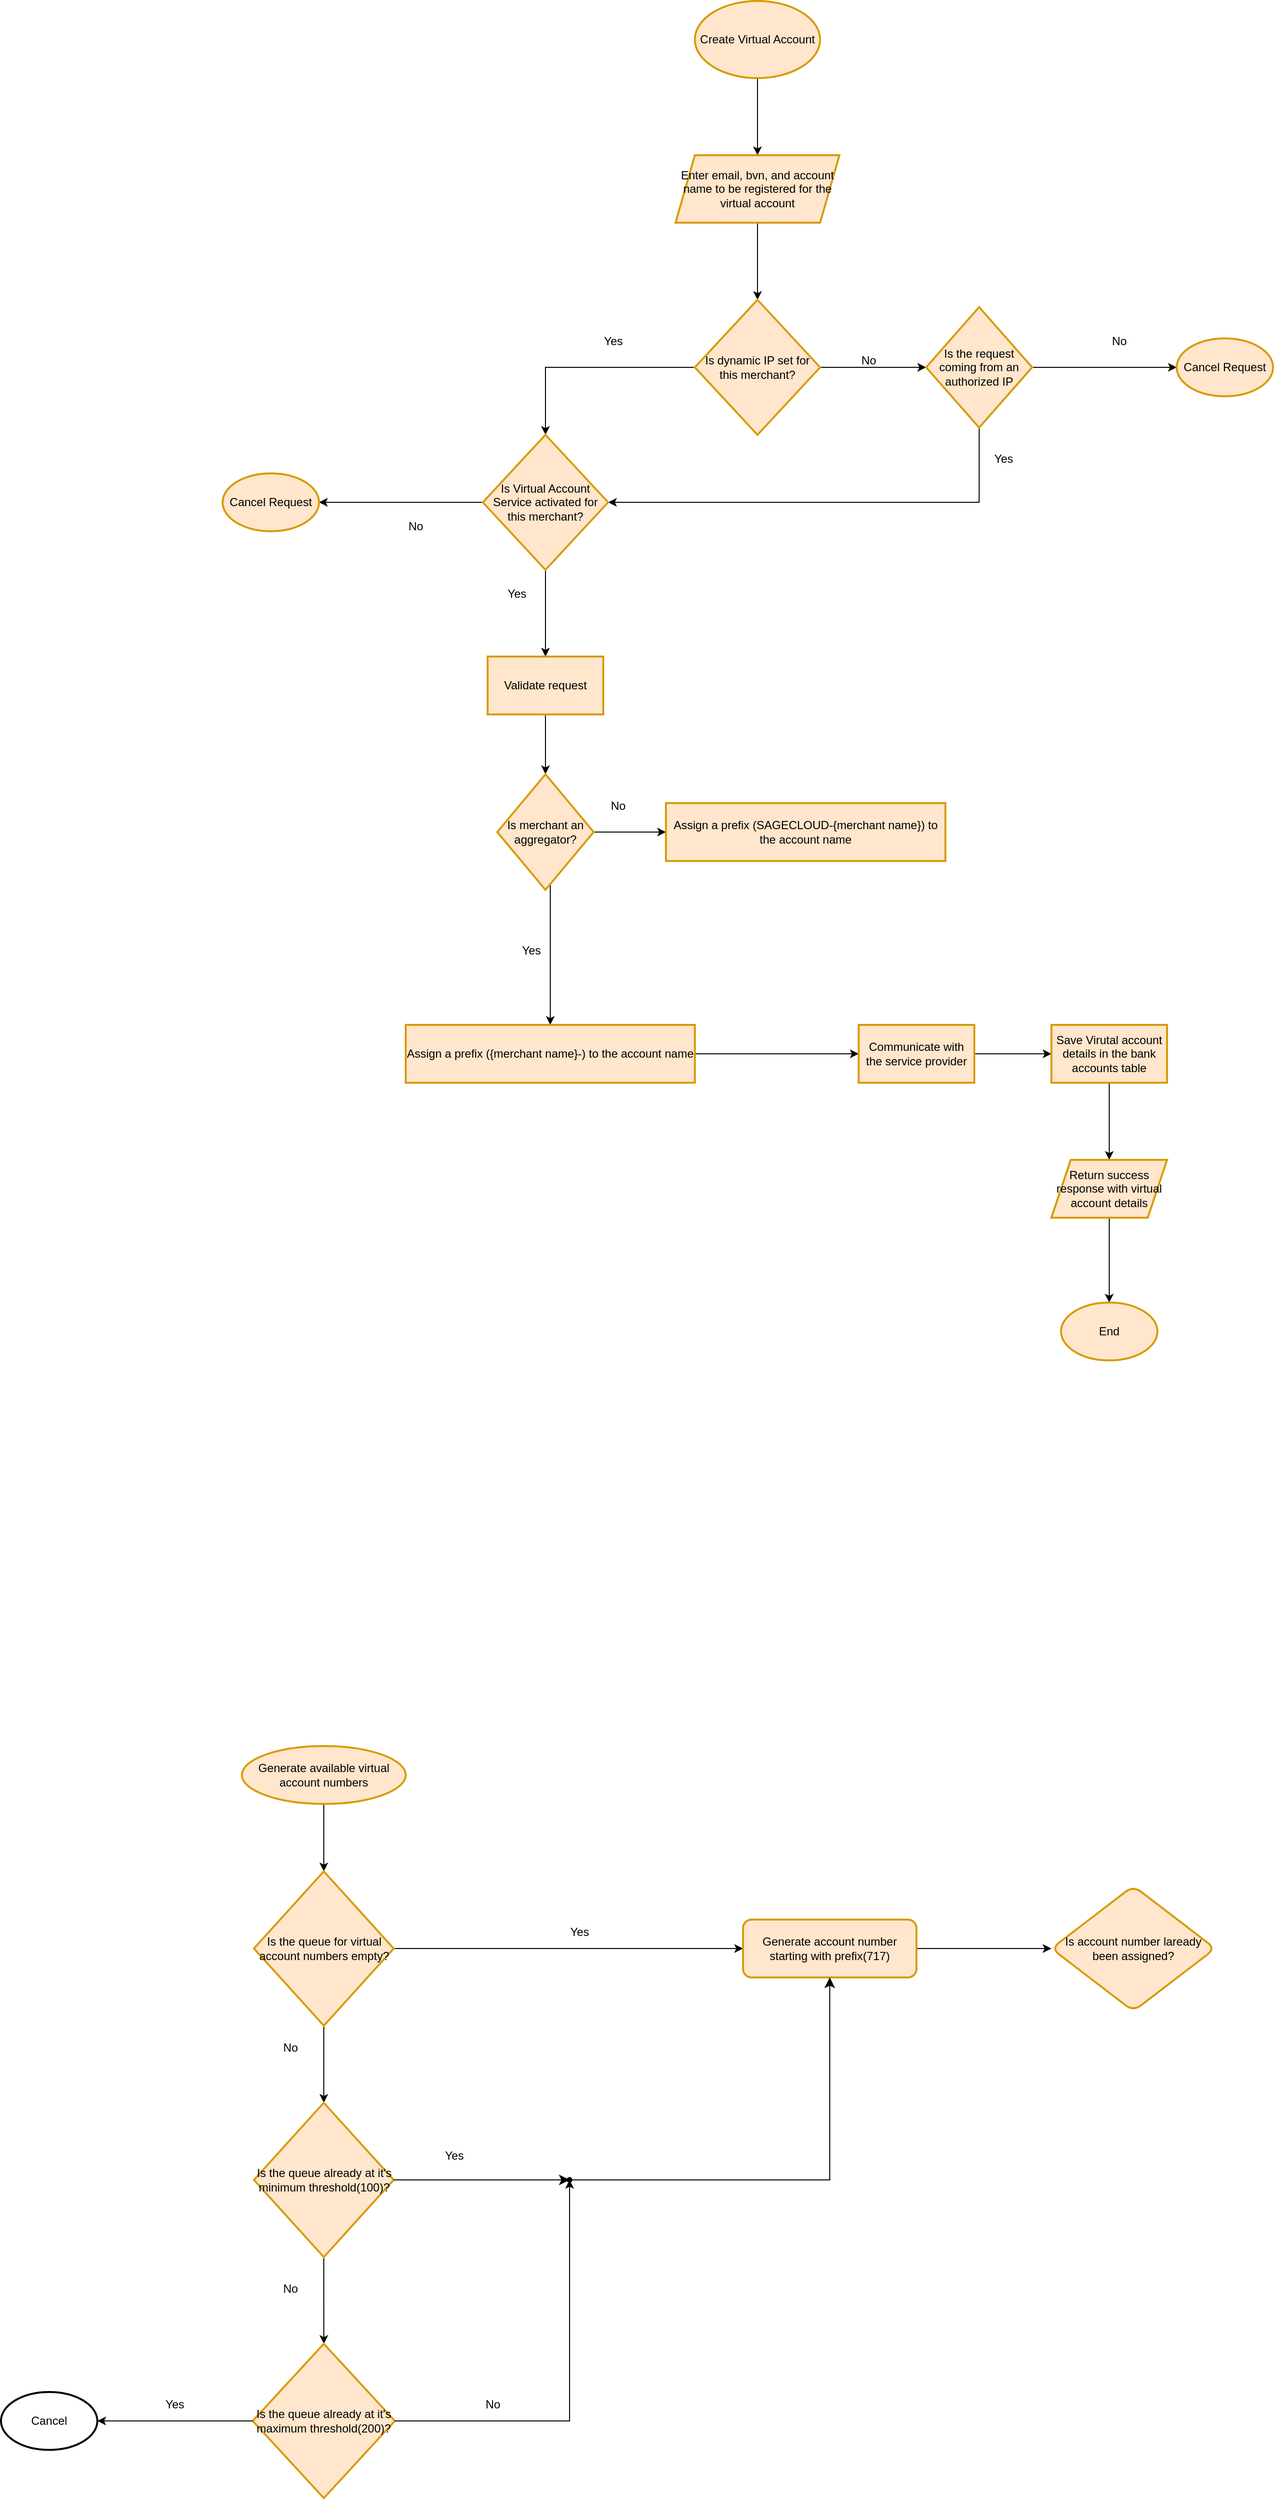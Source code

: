 <mxfile version="24.7.5">
  <diagram id="C5RBs43oDa-KdzZeNtuy" name="Page-1">
    <mxGraphModel dx="1831" dy="638" grid="1" gridSize="10" guides="1" tooltips="1" connect="1" arrows="1" fold="1" page="1" pageScale="1" pageWidth="827" pageHeight="1169" math="0" shadow="0">
      <root>
        <mxCell id="WIyWlLk6GJQsqaUBKTNV-0" />
        <mxCell id="WIyWlLk6GJQsqaUBKTNV-1" parent="WIyWlLk6GJQsqaUBKTNV-0" />
        <mxCell id="CTJq_3MHYrnL4A5J8H9I-27" value="" style="edgeStyle=orthogonalEdgeStyle;rounded=0;orthogonalLoop=1;jettySize=auto;html=1;" edge="1" parent="WIyWlLk6GJQsqaUBKTNV-1" source="CTJq_3MHYrnL4A5J8H9I-23" target="CTJq_3MHYrnL4A5J8H9I-26">
          <mxGeometry relative="1" as="geometry" />
        </mxCell>
        <mxCell id="CTJq_3MHYrnL4A5J8H9I-23" value="Create Virtual Account" style="strokeWidth=2;html=1;shape=mxgraph.flowchart.start_1;whiteSpace=wrap;fillColor=#ffe6cc;strokeColor=#d79b00;" vertex="1" parent="WIyWlLk6GJQsqaUBKTNV-1">
          <mxGeometry x="380" y="120" width="130" height="80" as="geometry" />
        </mxCell>
        <mxCell id="CTJq_3MHYrnL4A5J8H9I-29" value="" style="edgeStyle=orthogonalEdgeStyle;rounded=0;orthogonalLoop=1;jettySize=auto;html=1;" edge="1" parent="WIyWlLk6GJQsqaUBKTNV-1" source="CTJq_3MHYrnL4A5J8H9I-26" target="CTJq_3MHYrnL4A5J8H9I-28">
          <mxGeometry relative="1" as="geometry" />
        </mxCell>
        <mxCell id="CTJq_3MHYrnL4A5J8H9I-26" value="Enter email, bvn, and account name to be registered for the virtual account" style="shape=parallelogram;perimeter=parallelogramPerimeter;whiteSpace=wrap;html=1;fixedSize=1;strokeWidth=2;fillColor=#ffe6cc;strokeColor=#d79b00;" vertex="1" parent="WIyWlLk6GJQsqaUBKTNV-1">
          <mxGeometry x="360" y="280" width="170" height="70" as="geometry" />
        </mxCell>
        <mxCell id="CTJq_3MHYrnL4A5J8H9I-40" value="" style="edgeStyle=orthogonalEdgeStyle;rounded=0;orthogonalLoop=1;jettySize=auto;html=1;" edge="1" parent="WIyWlLk6GJQsqaUBKTNV-1" source="CTJq_3MHYrnL4A5J8H9I-28" target="CTJq_3MHYrnL4A5J8H9I-39">
          <mxGeometry relative="1" as="geometry" />
        </mxCell>
        <mxCell id="CTJq_3MHYrnL4A5J8H9I-58" value="" style="edgeStyle=orthogonalEdgeStyle;rounded=0;orthogonalLoop=1;jettySize=auto;html=1;" edge="1" parent="WIyWlLk6GJQsqaUBKTNV-1" source="CTJq_3MHYrnL4A5J8H9I-28" target="CTJq_3MHYrnL4A5J8H9I-57">
          <mxGeometry relative="1" as="geometry">
            <Array as="points">
              <mxPoint x="225" y="500" />
            </Array>
          </mxGeometry>
        </mxCell>
        <mxCell id="CTJq_3MHYrnL4A5J8H9I-28" value="Is dynamic IP set for this merchant?" style="rhombus;whiteSpace=wrap;html=1;fillColor=#ffe6cc;strokeColor=#d79b00;strokeWidth=2;" vertex="1" parent="WIyWlLk6GJQsqaUBKTNV-1">
          <mxGeometry x="380" y="430" width="130" height="140" as="geometry" />
        </mxCell>
        <mxCell id="CTJq_3MHYrnL4A5J8H9I-48" value="" style="edgeStyle=orthogonalEdgeStyle;rounded=0;orthogonalLoop=1;jettySize=auto;html=1;" edge="1" parent="WIyWlLk6GJQsqaUBKTNV-1" source="CTJq_3MHYrnL4A5J8H9I-39" target="CTJq_3MHYrnL4A5J8H9I-47">
          <mxGeometry relative="1" as="geometry" />
        </mxCell>
        <mxCell id="CTJq_3MHYrnL4A5J8H9I-62" value="" style="edgeStyle=orthogonalEdgeStyle;rounded=0;orthogonalLoop=1;jettySize=auto;html=1;entryX=1;entryY=0.5;entryDx=0;entryDy=0;" edge="1" parent="WIyWlLk6GJQsqaUBKTNV-1" source="CTJq_3MHYrnL4A5J8H9I-39" target="CTJq_3MHYrnL4A5J8H9I-57">
          <mxGeometry relative="1" as="geometry">
            <mxPoint x="675" y="675" as="targetPoint" />
            <Array as="points">
              <mxPoint x="675" y="640" />
              <mxPoint x="290" y="640" />
            </Array>
          </mxGeometry>
        </mxCell>
        <mxCell id="CTJq_3MHYrnL4A5J8H9I-39" value="Is the request coming from an authorized IP" style="rhombus;whiteSpace=wrap;html=1;fillColor=#ffe6cc;strokeColor=#d79b00;strokeWidth=2;" vertex="1" parent="WIyWlLk6GJQsqaUBKTNV-1">
          <mxGeometry x="620" y="437.5" width="110" height="125" as="geometry" />
        </mxCell>
        <mxCell id="CTJq_3MHYrnL4A5J8H9I-41" value="No&lt;div&gt;&lt;br&gt;&lt;/div&gt;" style="text;html=1;align=center;verticalAlign=middle;resizable=0;points=[];autosize=1;strokeColor=none;fillColor=none;" vertex="1" parent="WIyWlLk6GJQsqaUBKTNV-1">
          <mxGeometry x="540" y="480" width="40" height="40" as="geometry" />
        </mxCell>
        <mxCell id="CTJq_3MHYrnL4A5J8H9I-44" value="Yes" style="text;html=1;align=center;verticalAlign=middle;resizable=0;points=[];autosize=1;strokeColor=none;fillColor=none;" vertex="1" parent="WIyWlLk6GJQsqaUBKTNV-1">
          <mxGeometry x="275" y="458" width="40" height="30" as="geometry" />
        </mxCell>
        <mxCell id="CTJq_3MHYrnL4A5J8H9I-47" value="Cancel Request" style="strokeWidth=2;html=1;shape=mxgraph.flowchart.start_1;whiteSpace=wrap;fillColor=#ffe6cc;strokeColor=#d79b00;" vertex="1" parent="WIyWlLk6GJQsqaUBKTNV-1">
          <mxGeometry x="880" y="470" width="100" height="60" as="geometry" />
        </mxCell>
        <mxCell id="CTJq_3MHYrnL4A5J8H9I-141" value="" style="edgeStyle=orthogonalEdgeStyle;rounded=0;orthogonalLoop=1;jettySize=auto;html=1;entryX=0.5;entryY=0;entryDx=0;entryDy=0;" edge="1" parent="WIyWlLk6GJQsqaUBKTNV-1" source="CTJq_3MHYrnL4A5J8H9I-57" target="CTJq_3MHYrnL4A5J8H9I-129">
          <mxGeometry relative="1" as="geometry">
            <mxPoint x="225" y="1110" as="targetPoint" />
          </mxGeometry>
        </mxCell>
        <mxCell id="CTJq_3MHYrnL4A5J8H9I-144" value="" style="edgeStyle=orthogonalEdgeStyle;rounded=0;orthogonalLoop=1;jettySize=auto;html=1;entryX=1;entryY=0.5;entryDx=0;entryDy=0;entryPerimeter=0;" edge="1" parent="WIyWlLk6GJQsqaUBKTNV-1" source="CTJq_3MHYrnL4A5J8H9I-57" target="CTJq_3MHYrnL4A5J8H9I-146">
          <mxGeometry relative="1" as="geometry">
            <mxPoint x="100" y="920" as="targetPoint" />
          </mxGeometry>
        </mxCell>
        <mxCell id="CTJq_3MHYrnL4A5J8H9I-57" value="Is Virtual Account Service activated for this merchant?" style="rhombus;whiteSpace=wrap;html=1;fillColor=#ffe6cc;strokeColor=#d79b00;strokeWidth=2;" vertex="1" parent="WIyWlLk6GJQsqaUBKTNV-1">
          <mxGeometry x="160" y="570" width="130" height="140" as="geometry" />
        </mxCell>
        <mxCell id="CTJq_3MHYrnL4A5J8H9I-63" value="No" style="text;html=1;align=center;verticalAlign=middle;resizable=0;points=[];autosize=1;strokeColor=none;fillColor=none;" vertex="1" parent="WIyWlLk6GJQsqaUBKTNV-1">
          <mxGeometry x="800" y="458" width="40" height="30" as="geometry" />
        </mxCell>
        <mxCell id="CTJq_3MHYrnL4A5J8H9I-64" value="Yes" style="text;html=1;align=center;verticalAlign=middle;resizable=0;points=[];autosize=1;strokeColor=none;fillColor=none;" vertex="1" parent="WIyWlLk6GJQsqaUBKTNV-1">
          <mxGeometry x="680" y="580" width="40" height="30" as="geometry" />
        </mxCell>
        <mxCell id="CTJq_3MHYrnL4A5J8H9I-127" value="&lt;span style=&quot;color: rgba(0, 0, 0, 0); font-family: monospace; font-size: 0px; text-align: start;&quot;&gt;%3CmxGraphModel%3E%3Croot%3E%3CmxCell%20id%3D%220%22%2F%3E%3CmxCell%20id%3D%221%22%20parent%3D%220%22%2F%3E%3CmxCell%20id%3D%222%22%20value%3D%22%22%20style%3D%22edgeStyle%3DorthogonalEdgeStyle%3Brounded%3D0%3BorthogonalLoop%3D1%3BjettySize%3Dauto%3Bhtml%3D1%3B%22%20edge%3D%221%22%20source%3D%223%22%20target%3D%227%22%20parent%3D%221%22%3E%3CmxGeometry%20relative%3D%221%22%20as%3D%22geometry%22%2F%3E%3C%2FmxCell%3E%3CmxCell%20id%3D%223%22%20value%3D%22Validate%20request%22%20style%3D%22whiteSpace%3Dwrap%3Bhtml%3D1%3BfillColor%3D%23ffe6cc%3BstrokeColor%3D%23d79b00%3BstrokeWidth%3D2%3B%22%20vertex%3D%221%22%20parent%3D%221%22%3E%3CmxGeometry%20x%3D%22-20%22%20y%3D%22690%22%20width%3D%22120%22%20height%3D%2270%22%20as%3D%22geometry%22%2F%3E%3C%2FmxCell%3E%3CmxCell%20id%3D%224%22%20value%3D%22Yes%22%20style%3D%22text%3Bhtml%3D1%3Balign%3Dcenter%3BverticalAlign%3Dmiddle%3Bresizable%3D0%3Bpoints%3D%5B%5D%3Bautosize%3D1%3BstrokeColor%3Dnone%3BfillColor%3Dnone%3B%22%20vertex%3D%221%22%20parent%3D%221%22%3E%3CmxGeometry%20x%3D%22340%22%20y%3D%22678%22%20width%3D%2240%22%20height%3D%2230%22%20as%3D%22geometry%22%2F%3E%3C%2FmxCell%3E%3CmxCell%20id%3D%225%22%20value%3D%22%22%20style%3D%22edgeStyle%3DorthogonalEdgeStyle%3Brounded%3D0%3BorthogonalLoop%3D1%3BjettySize%3Dauto%3Bhtml%3D1%3B%22%20edge%3D%221%22%20source%3D%227%22%20target%3D%228%22%20parent%3D%221%22%3E%3CmxGeometry%20relative%3D%221%22%20as%3D%22geometry%22%2F%3E%3C%2FmxCell%3E%3CmxCell%20id%3D%226%22%20value%3D%22%22%20style%3D%22edgeStyle%3DorthogonalEdgeStyle%3Brounded%3D0%3BorthogonalLoop%3D1%3BjettySize%3Dauto%3Bhtml%3D1%3B%22%20edge%3D%221%22%20source%3D%227%22%20target%3D%2210%22%20parent%3D%221%22%3E%3CmxGeometry%20relative%3D%221%22%20as%3D%22geometry%22%3E%3CArray%20as%3D%22points%22%3E%3CmxPoint%20x%3D%2240%22%20y%3D%221050%22%2F%3E%3CmxPoint%20x%3D%2240%22%20y%3D%221050%22%2F%3E%3C%2FArray%3E%3C%2FmxGeometry%3E%3C%2FmxCell%3E%3CmxCell%20id%3D%227%22%20value%3D%22Is%20merchant%20an%20aggregator%3F%22%20style%3D%22rhombus%3BwhiteSpace%3Dwrap%3Bhtml%3D1%3BfillColor%3D%23ffe6cc%3BstrokeColor%3D%23d79b00%3BstrokeWidth%3D2%3B%22%20vertex%3D%221%22%20parent%3D%221%22%3E%3CmxGeometry%20x%3D%22-10%22%20y%3D%22830%22%20width%3D%22100%22%20height%3D%22120%22%20as%3D%22geometry%22%2F%3E%3C%2FmxCell%3E%3CmxCell%20id%3D%228%22%20value%3D%22Assign%20a%20prefix%20(SAGECLOUD-%7Bmerchant%20name%7D)%20to%20the%20account%20name%22%20style%3D%22whiteSpace%3Dwrap%3Bhtml%3D1%3BfillColor%3D%23ffe6cc%3BstrokeColor%3D%23d79b00%3BstrokeWidth%3D2%3B%22%20vertex%3D%221%22%20parent%3D%221%22%3E%3CmxGeometry%20x%3D%22160%22%20y%3D%22860%22%20width%3D%22290%22%20height%3D%2260%22%20as%3D%22geometry%22%2F%3E%3C%2FmxCell%3E%3CmxCell%20id%3D%229%22%20value%3D%22No%22%20style%3D%22text%3Bhtml%3D1%3Balign%3Dcenter%3BverticalAlign%3Dmiddle%3Bresizable%3D0%3Bpoints%3D%5B%5D%3Bautosize%3D1%3BstrokeColor%3Dnone%3BfillColor%3Dnone%3B%22%20vertex%3D%221%22%20parent%3D%221%22%3E%3CmxGeometry%20x%3D%2290%22%20y%3D%22848%22%20width%3D%2240%22%20height%3D%2230%22%20as%3D%22geometry%22%2F%3E%3C%2FmxCell%3E%3CmxCell%20id%3D%2210%22%20value%3D%22Assign%20a%20prefix%20(%7Bmerchant%20name%7D-)%20to%20the%20account%20name%22%20style%3D%22whiteSpace%3Dwrap%3Bhtml%3D1%3BfillColor%3D%23ffe6cc%3BstrokeColor%3D%23d79b00%3BstrokeWidth%3D2%3B%22%20vertex%3D%221%22%20parent%3D%221%22%3E%3CmxGeometry%20x%3D%22-110%22%20y%3D%221090%22%20width%3D%22300%22%20height%3D%2260%22%20as%3D%22geometry%22%2F%3E%3C%2FmxCell%3E%3CmxCell%20id%3D%2211%22%20value%3D%22Yes%22%20style%3D%22text%3Bhtml%3D1%3Balign%3Dcenter%3BverticalAlign%3Dmiddle%3Bresizable%3D0%3Bpoints%3D%5B%5D%3Bautosize%3D1%3BstrokeColor%3Dnone%3BfillColor%3Dnone%3B%22%20vertex%3D%221%22%20parent%3D%221%22%3E%3CmxGeometry%20y%3D%22998%22%20width%3D%2240%22%20height%3D%2230%22%20as%3D%22geometry%22%2F%3E%3C%2FmxCell%3E%3C%2Froot%3E%3C%2FmxGraphModel%3E&lt;/span&gt;" style="text;html=1;align=center;verticalAlign=middle;resizable=0;points=[];autosize=1;strokeColor=none;fillColor=none;" vertex="1" parent="WIyWlLk6GJQsqaUBKTNV-1">
          <mxGeometry x="240" y="1298" width="20" height="30" as="geometry" />
        </mxCell>
        <mxCell id="CTJq_3MHYrnL4A5J8H9I-128" value="" style="edgeStyle=orthogonalEdgeStyle;rounded=0;orthogonalLoop=1;jettySize=auto;html=1;" edge="1" parent="WIyWlLk6GJQsqaUBKTNV-1" source="CTJq_3MHYrnL4A5J8H9I-129" target="CTJq_3MHYrnL4A5J8H9I-133">
          <mxGeometry relative="1" as="geometry" />
        </mxCell>
        <mxCell id="CTJq_3MHYrnL4A5J8H9I-129" value="Validate request" style="whiteSpace=wrap;html=1;fillColor=#ffe6cc;strokeColor=#d79b00;strokeWidth=2;" vertex="1" parent="WIyWlLk6GJQsqaUBKTNV-1">
          <mxGeometry x="165" y="800" width="120" height="60" as="geometry" />
        </mxCell>
        <mxCell id="CTJq_3MHYrnL4A5J8H9I-130" value="Yes" style="text;html=1;align=center;verticalAlign=middle;resizable=0;points=[];autosize=1;strokeColor=none;fillColor=none;" vertex="1" parent="WIyWlLk6GJQsqaUBKTNV-1">
          <mxGeometry x="175" y="720" width="40" height="30" as="geometry" />
        </mxCell>
        <mxCell id="CTJq_3MHYrnL4A5J8H9I-131" value="" style="edgeStyle=orthogonalEdgeStyle;rounded=0;orthogonalLoop=1;jettySize=auto;html=1;" edge="1" parent="WIyWlLk6GJQsqaUBKTNV-1" source="CTJq_3MHYrnL4A5J8H9I-133" target="CTJq_3MHYrnL4A5J8H9I-134">
          <mxGeometry relative="1" as="geometry" />
        </mxCell>
        <mxCell id="CTJq_3MHYrnL4A5J8H9I-132" value="" style="edgeStyle=orthogonalEdgeStyle;rounded=0;orthogonalLoop=1;jettySize=auto;html=1;" edge="1" parent="WIyWlLk6GJQsqaUBKTNV-1" source="CTJq_3MHYrnL4A5J8H9I-133" target="CTJq_3MHYrnL4A5J8H9I-136">
          <mxGeometry relative="1" as="geometry">
            <Array as="points">
              <mxPoint x="230" y="1142" />
              <mxPoint x="230" y="1142" />
            </Array>
          </mxGeometry>
        </mxCell>
        <mxCell id="CTJq_3MHYrnL4A5J8H9I-133" value="Is merchant an aggregator?" style="rhombus;whiteSpace=wrap;html=1;fillColor=#ffe6cc;strokeColor=#d79b00;strokeWidth=2;" vertex="1" parent="WIyWlLk6GJQsqaUBKTNV-1">
          <mxGeometry x="175" y="922" width="100" height="120" as="geometry" />
        </mxCell>
        <mxCell id="CTJq_3MHYrnL4A5J8H9I-134" value="Assign a prefix (SAGECLOUD-{merchant name}) to the account name" style="whiteSpace=wrap;html=1;fillColor=#ffe6cc;strokeColor=#d79b00;strokeWidth=2;" vertex="1" parent="WIyWlLk6GJQsqaUBKTNV-1">
          <mxGeometry x="350" y="952" width="290" height="60" as="geometry" />
        </mxCell>
        <mxCell id="CTJq_3MHYrnL4A5J8H9I-135" value="No" style="text;html=1;align=center;verticalAlign=middle;resizable=0;points=[];autosize=1;strokeColor=none;fillColor=none;" vertex="1" parent="WIyWlLk6GJQsqaUBKTNV-1">
          <mxGeometry x="280" y="940" width="40" height="30" as="geometry" />
        </mxCell>
        <mxCell id="CTJq_3MHYrnL4A5J8H9I-155" value="" style="edgeStyle=orthogonalEdgeStyle;rounded=0;orthogonalLoop=1;jettySize=auto;html=1;" edge="1" parent="WIyWlLk6GJQsqaUBKTNV-1" source="CTJq_3MHYrnL4A5J8H9I-136" target="CTJq_3MHYrnL4A5J8H9I-154">
          <mxGeometry relative="1" as="geometry" />
        </mxCell>
        <mxCell id="CTJq_3MHYrnL4A5J8H9I-136" value="Assign a prefix ({merchant name}-) to the account name" style="whiteSpace=wrap;html=1;fillColor=#ffe6cc;strokeColor=#d79b00;strokeWidth=2;" vertex="1" parent="WIyWlLk6GJQsqaUBKTNV-1">
          <mxGeometry x="80" y="1182" width="300" height="60" as="geometry" />
        </mxCell>
        <mxCell id="CTJq_3MHYrnL4A5J8H9I-137" value="Yes" style="text;html=1;align=center;verticalAlign=middle;resizable=0;points=[];autosize=1;strokeColor=none;fillColor=none;" vertex="1" parent="WIyWlLk6GJQsqaUBKTNV-1">
          <mxGeometry x="190" y="1090" width="40" height="30" as="geometry" />
        </mxCell>
        <mxCell id="CTJq_3MHYrnL4A5J8H9I-146" value="Cancel Request" style="strokeWidth=2;html=1;shape=mxgraph.flowchart.start_1;whiteSpace=wrap;fillColor=#ffe6cc;strokeColor=#d79b00;" vertex="1" parent="WIyWlLk6GJQsqaUBKTNV-1">
          <mxGeometry x="-110" y="610" width="100" height="60" as="geometry" />
        </mxCell>
        <mxCell id="CTJq_3MHYrnL4A5J8H9I-148" value="No" style="text;html=1;align=center;verticalAlign=middle;resizable=0;points=[];autosize=1;strokeColor=none;fillColor=none;" vertex="1" parent="WIyWlLk6GJQsqaUBKTNV-1">
          <mxGeometry x="70" y="650" width="40" height="30" as="geometry" />
        </mxCell>
        <mxCell id="CTJq_3MHYrnL4A5J8H9I-157" value="" style="edgeStyle=orthogonalEdgeStyle;rounded=0;orthogonalLoop=1;jettySize=auto;html=1;" edge="1" parent="WIyWlLk6GJQsqaUBKTNV-1" source="CTJq_3MHYrnL4A5J8H9I-154" target="CTJq_3MHYrnL4A5J8H9I-156">
          <mxGeometry relative="1" as="geometry" />
        </mxCell>
        <mxCell id="CTJq_3MHYrnL4A5J8H9I-154" value="Communicate with the service provider" style="whiteSpace=wrap;html=1;fillColor=#ffe6cc;strokeColor=#d79b00;strokeWidth=2;" vertex="1" parent="WIyWlLk6GJQsqaUBKTNV-1">
          <mxGeometry x="550" y="1182" width="120" height="60" as="geometry" />
        </mxCell>
        <mxCell id="CTJq_3MHYrnL4A5J8H9I-159" value="" style="edgeStyle=orthogonalEdgeStyle;rounded=0;orthogonalLoop=1;jettySize=auto;html=1;" edge="1" parent="WIyWlLk6GJQsqaUBKTNV-1" source="CTJq_3MHYrnL4A5J8H9I-156" target="CTJq_3MHYrnL4A5J8H9I-158">
          <mxGeometry relative="1" as="geometry" />
        </mxCell>
        <mxCell id="CTJq_3MHYrnL4A5J8H9I-156" value="Save Virutal account details in the bank accounts table" style="whiteSpace=wrap;html=1;fillColor=#ffe6cc;strokeColor=#d79b00;strokeWidth=2;" vertex="1" parent="WIyWlLk6GJQsqaUBKTNV-1">
          <mxGeometry x="750" y="1182" width="120" height="60" as="geometry" />
        </mxCell>
        <mxCell id="CTJq_3MHYrnL4A5J8H9I-161" value="" style="edgeStyle=orthogonalEdgeStyle;rounded=0;orthogonalLoop=1;jettySize=auto;html=1;entryX=0.5;entryY=0;entryDx=0;entryDy=0;entryPerimeter=0;" edge="1" parent="WIyWlLk6GJQsqaUBKTNV-1" source="CTJq_3MHYrnL4A5J8H9I-158" target="CTJq_3MHYrnL4A5J8H9I-162">
          <mxGeometry relative="1" as="geometry">
            <mxPoint x="810" y="1452" as="targetPoint" />
          </mxGeometry>
        </mxCell>
        <mxCell id="CTJq_3MHYrnL4A5J8H9I-158" value="Return success response with virtual account details" style="shape=parallelogram;perimeter=parallelogramPerimeter;whiteSpace=wrap;html=1;fixedSize=1;fillColor=#ffe6cc;strokeColor=#d79b00;strokeWidth=2;" vertex="1" parent="WIyWlLk6GJQsqaUBKTNV-1">
          <mxGeometry x="750" y="1322" width="120" height="60" as="geometry" />
        </mxCell>
        <mxCell id="CTJq_3MHYrnL4A5J8H9I-162" value="End" style="strokeWidth=2;html=1;shape=mxgraph.flowchart.start_1;whiteSpace=wrap;fillColor=#ffe6cc;strokeColor=#d79b00;" vertex="1" parent="WIyWlLk6GJQsqaUBKTNV-1">
          <mxGeometry x="760" y="1470" width="100" height="60" as="geometry" />
        </mxCell>
        <mxCell id="CTJq_3MHYrnL4A5J8H9I-167" value="" style="edgeStyle=orthogonalEdgeStyle;rounded=0;orthogonalLoop=1;jettySize=auto;html=1;" edge="1" parent="WIyWlLk6GJQsqaUBKTNV-1" source="CTJq_3MHYrnL4A5J8H9I-163" target="CTJq_3MHYrnL4A5J8H9I-166">
          <mxGeometry relative="1" as="geometry" />
        </mxCell>
        <mxCell id="CTJq_3MHYrnL4A5J8H9I-163" value="Generate available virtual account numbers" style="strokeWidth=2;html=1;shape=mxgraph.flowchart.start_1;whiteSpace=wrap;fillColor=#ffe6cc;strokeColor=#d79b00;" vertex="1" parent="WIyWlLk6GJQsqaUBKTNV-1">
          <mxGeometry x="-90" y="1930" width="170" height="60" as="geometry" />
        </mxCell>
        <mxCell id="CTJq_3MHYrnL4A5J8H9I-171" value="" style="edgeStyle=orthogonalEdgeStyle;rounded=0;orthogonalLoop=1;jettySize=auto;html=1;" edge="1" parent="WIyWlLk6GJQsqaUBKTNV-1" source="CTJq_3MHYrnL4A5J8H9I-166" target="CTJq_3MHYrnL4A5J8H9I-170">
          <mxGeometry relative="1" as="geometry" />
        </mxCell>
        <mxCell id="CTJq_3MHYrnL4A5J8H9I-173" value="" style="edgeStyle=orthogonalEdgeStyle;rounded=0;orthogonalLoop=1;jettySize=auto;html=1;" edge="1" parent="WIyWlLk6GJQsqaUBKTNV-1" source="CTJq_3MHYrnL4A5J8H9I-166" target="CTJq_3MHYrnL4A5J8H9I-172">
          <mxGeometry relative="1" as="geometry" />
        </mxCell>
        <mxCell id="CTJq_3MHYrnL4A5J8H9I-166" value="Is the queue for virtual account numbers empty?" style="rhombus;whiteSpace=wrap;html=1;fillColor=#ffe6cc;strokeColor=#d79b00;strokeWidth=2;" vertex="1" parent="WIyWlLk6GJQsqaUBKTNV-1">
          <mxGeometry x="-77.5" y="2060" width="145" height="160" as="geometry" />
        </mxCell>
        <mxCell id="CTJq_3MHYrnL4A5J8H9I-179" value="" style="edgeStyle=orthogonalEdgeStyle;rounded=0;orthogonalLoop=1;jettySize=auto;html=1;" edge="1" parent="WIyWlLk6GJQsqaUBKTNV-1" source="CTJq_3MHYrnL4A5J8H9I-170" target="CTJq_3MHYrnL4A5J8H9I-178">
          <mxGeometry relative="1" as="geometry" />
        </mxCell>
        <mxCell id="CTJq_3MHYrnL4A5J8H9I-170" value="Generate account number starting with prefix(717)" style="rounded=1;whiteSpace=wrap;html=1;fillColor=#ffe6cc;strokeColor=#d79b00;strokeWidth=2;" vertex="1" parent="WIyWlLk6GJQsqaUBKTNV-1">
          <mxGeometry x="430" y="2110" width="180" height="60" as="geometry" />
        </mxCell>
        <mxCell id="CTJq_3MHYrnL4A5J8H9I-185" value="" style="edgeStyle=orthogonalEdgeStyle;rounded=0;orthogonalLoop=1;jettySize=auto;html=1;" edge="1" parent="WIyWlLk6GJQsqaUBKTNV-1" source="CTJq_3MHYrnL4A5J8H9I-172" target="CTJq_3MHYrnL4A5J8H9I-184">
          <mxGeometry relative="1" as="geometry" />
        </mxCell>
        <mxCell id="CTJq_3MHYrnL4A5J8H9I-172" value="Is the queue already at it&#39;s minimum threshold(100)?" style="rhombus;whiteSpace=wrap;html=1;fillColor=#ffe6cc;strokeColor=#d79b00;strokeWidth=2;" vertex="1" parent="WIyWlLk6GJQsqaUBKTNV-1">
          <mxGeometry x="-77.5" y="2300" width="145" height="160" as="geometry" />
        </mxCell>
        <mxCell id="CTJq_3MHYrnL4A5J8H9I-178" value="Is account number laready been assigned?" style="rhombus;whiteSpace=wrap;html=1;fillColor=#ffe6cc;strokeColor=#d79b00;rounded=1;strokeWidth=2;" vertex="1" parent="WIyWlLk6GJQsqaUBKTNV-1">
          <mxGeometry x="750" y="2075" width="170" height="130" as="geometry" />
        </mxCell>
        <mxCell id="CTJq_3MHYrnL4A5J8H9I-180" value="Yes" style="text;html=1;align=center;verticalAlign=middle;resizable=0;points=[];autosize=1;strokeColor=none;fillColor=none;" vertex="1" parent="WIyWlLk6GJQsqaUBKTNV-1">
          <mxGeometry x="240" y="2108" width="40" height="30" as="geometry" />
        </mxCell>
        <mxCell id="CTJq_3MHYrnL4A5J8H9I-181" value="No" style="text;html=1;align=center;verticalAlign=middle;resizable=0;points=[];autosize=1;strokeColor=none;fillColor=none;" vertex="1" parent="WIyWlLk6GJQsqaUBKTNV-1">
          <mxGeometry x="-60" y="2228" width="40" height="30" as="geometry" />
        </mxCell>
        <mxCell id="CTJq_3MHYrnL4A5J8H9I-182" value="" style="edgeStyle=segmentEdgeStyle;endArrow=classic;html=1;curved=0;rounded=0;endSize=8;startSize=8;exitDx=0;exitDy=0;entryX=0.5;entryY=1;entryDx=0;entryDy=0;" edge="1" parent="WIyWlLk6GJQsqaUBKTNV-1" source="CTJq_3MHYrnL4A5J8H9I-190" target="CTJq_3MHYrnL4A5J8H9I-170">
          <mxGeometry width="50" height="50" relative="1" as="geometry">
            <mxPoint x="120" y="2430" as="sourcePoint" />
            <mxPoint x="170" y="2380" as="targetPoint" />
            <Array as="points">
              <mxPoint x="520" y="2380" />
            </Array>
          </mxGeometry>
        </mxCell>
        <mxCell id="CTJq_3MHYrnL4A5J8H9I-183" value="Yes" style="text;html=1;align=center;verticalAlign=middle;resizable=0;points=[];autosize=1;strokeColor=none;fillColor=none;" vertex="1" parent="WIyWlLk6GJQsqaUBKTNV-1">
          <mxGeometry x="110" y="2340" width="40" height="30" as="geometry" />
        </mxCell>
        <mxCell id="CTJq_3MHYrnL4A5J8H9I-184" value="Is the queue already at it&#39;s maximum threshold(200)?" style="rhombus;whiteSpace=wrap;html=1;fillColor=#ffe6cc;strokeColor=#d79b00;strokeWidth=2;" vertex="1" parent="WIyWlLk6GJQsqaUBKTNV-1">
          <mxGeometry x="-78.75" y="2550" width="147.5" height="160" as="geometry" />
        </mxCell>
        <mxCell id="CTJq_3MHYrnL4A5J8H9I-186" value="No" style="text;html=1;align=center;verticalAlign=middle;resizable=0;points=[];autosize=1;strokeColor=none;fillColor=none;" vertex="1" parent="WIyWlLk6GJQsqaUBKTNV-1">
          <mxGeometry x="-60" y="2478" width="40" height="30" as="geometry" />
        </mxCell>
        <mxCell id="CTJq_3MHYrnL4A5J8H9I-189" value="" style="edgeStyle=segmentEdgeStyle;endArrow=classic;html=1;curved=0;rounded=0;endSize=8;startSize=8;exitX=1;exitY=0.5;exitDx=0;exitDy=0;entryDx=0;entryDy=0;" edge="1" parent="WIyWlLk6GJQsqaUBKTNV-1" source="CTJq_3MHYrnL4A5J8H9I-172" target="CTJq_3MHYrnL4A5J8H9I-190">
          <mxGeometry width="50" height="50" relative="1" as="geometry">
            <mxPoint x="68" y="2380" as="sourcePoint" />
            <mxPoint x="520" y="2170" as="targetPoint" />
            <Array as="points" />
          </mxGeometry>
        </mxCell>
        <mxCell id="CTJq_3MHYrnL4A5J8H9I-190" value="" style="shape=waypoint;sketch=0;fillStyle=solid;size=6;pointerEvents=1;points=[];fillColor=none;resizable=0;rotatable=0;perimeter=centerPerimeter;snapToPoint=1;" vertex="1" parent="WIyWlLk6GJQsqaUBKTNV-1">
          <mxGeometry x="240" y="2370" width="20" height="20" as="geometry" />
        </mxCell>
        <mxCell id="CTJq_3MHYrnL4A5J8H9I-191" style="edgeStyle=orthogonalEdgeStyle;rounded=0;orthogonalLoop=1;jettySize=auto;html=1;entryX=0.608;entryY=0.916;entryDx=0;entryDy=0;entryPerimeter=0;" edge="1" parent="WIyWlLk6GJQsqaUBKTNV-1" source="CTJq_3MHYrnL4A5J8H9I-184" target="CTJq_3MHYrnL4A5J8H9I-190">
          <mxGeometry relative="1" as="geometry" />
        </mxCell>
        <mxCell id="CTJq_3MHYrnL4A5J8H9I-192" value="No" style="text;html=1;align=center;verticalAlign=middle;resizable=0;points=[];autosize=1;strokeColor=none;fillColor=none;" vertex="1" parent="WIyWlLk6GJQsqaUBKTNV-1">
          <mxGeometry x="150" y="2598" width="40" height="30" as="geometry" />
        </mxCell>
        <mxCell id="CTJq_3MHYrnL4A5J8H9I-194" value="Cancel" style="strokeWidth=2;html=1;shape=mxgraph.flowchart.start_1;whiteSpace=wrap;" vertex="1" parent="WIyWlLk6GJQsqaUBKTNV-1">
          <mxGeometry x="-340" y="2600" width="100" height="60" as="geometry" />
        </mxCell>
        <mxCell id="CTJq_3MHYrnL4A5J8H9I-195" style="edgeStyle=orthogonalEdgeStyle;rounded=0;orthogonalLoop=1;jettySize=auto;html=1;entryX=1;entryY=0.5;entryDx=0;entryDy=0;entryPerimeter=0;" edge="1" parent="WIyWlLk6GJQsqaUBKTNV-1" source="CTJq_3MHYrnL4A5J8H9I-184" target="CTJq_3MHYrnL4A5J8H9I-194">
          <mxGeometry relative="1" as="geometry" />
        </mxCell>
        <mxCell id="CTJq_3MHYrnL4A5J8H9I-196" value="Yes" style="text;html=1;align=center;verticalAlign=middle;resizable=0;points=[];autosize=1;strokeColor=none;fillColor=none;" vertex="1" parent="WIyWlLk6GJQsqaUBKTNV-1">
          <mxGeometry x="-180" y="2598" width="40" height="30" as="geometry" />
        </mxCell>
      </root>
    </mxGraphModel>
  </diagram>
</mxfile>
